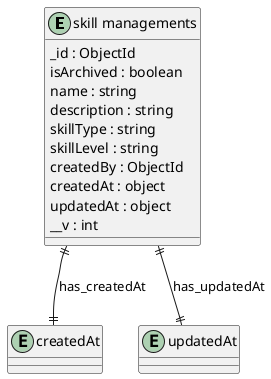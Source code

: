 @startuml skill_managements_Diagram

entity "skill managements" as skill_managements {
  _id : ObjectId
  isArchived : boolean
  name : string
  description : string
  skillType : string
  skillLevel : string
  createdBy : ObjectId
  createdAt : object
  updatedAt : object
  __v : int
}

entity "createdAt" as createdAt {
}

entity "updatedAt" as updatedAt {
}

' // Relationships
skill_managements ||--|| createdAt : has_createdAt
skill_managements ||--|| updatedAt : has_updatedAt
@enduml